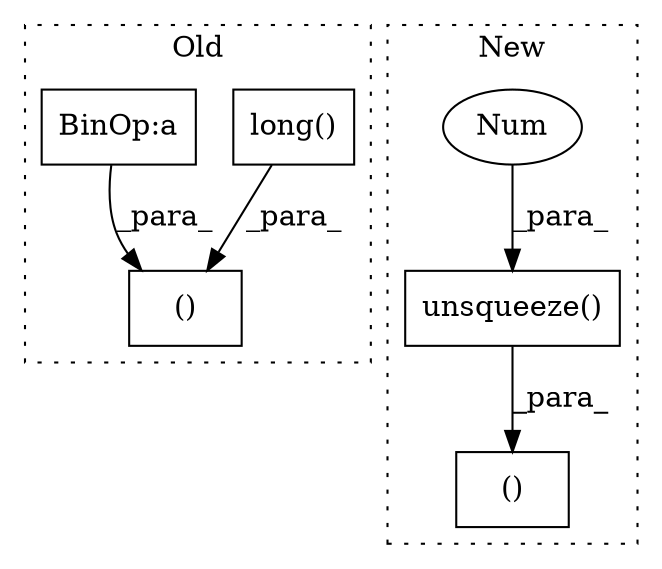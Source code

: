 digraph G {
subgraph cluster0 {
1 [label="long()" a="75" s="1964" l="18" shape="box"];
5 [label="()" a="54" s="1982" l="52" shape="box"];
6 [label="BinOp:a" a="82" s="2013" l="3" shape="box"];
label = "Old";
style="dotted";
}
subgraph cluster1 {
2 [label="unsqueeze()" a="75" s="3254,3282" l="26,1" shape="box"];
3 [label="Num" a="76" s="3280" l="2" shape="ellipse"];
4 [label="()" a="54" s="3493" l="3" shape="box"];
label = "New";
style="dotted";
}
1 -> 5 [label="_para_"];
2 -> 4 [label="_para_"];
3 -> 2 [label="_para_"];
6 -> 5 [label="_para_"];
}